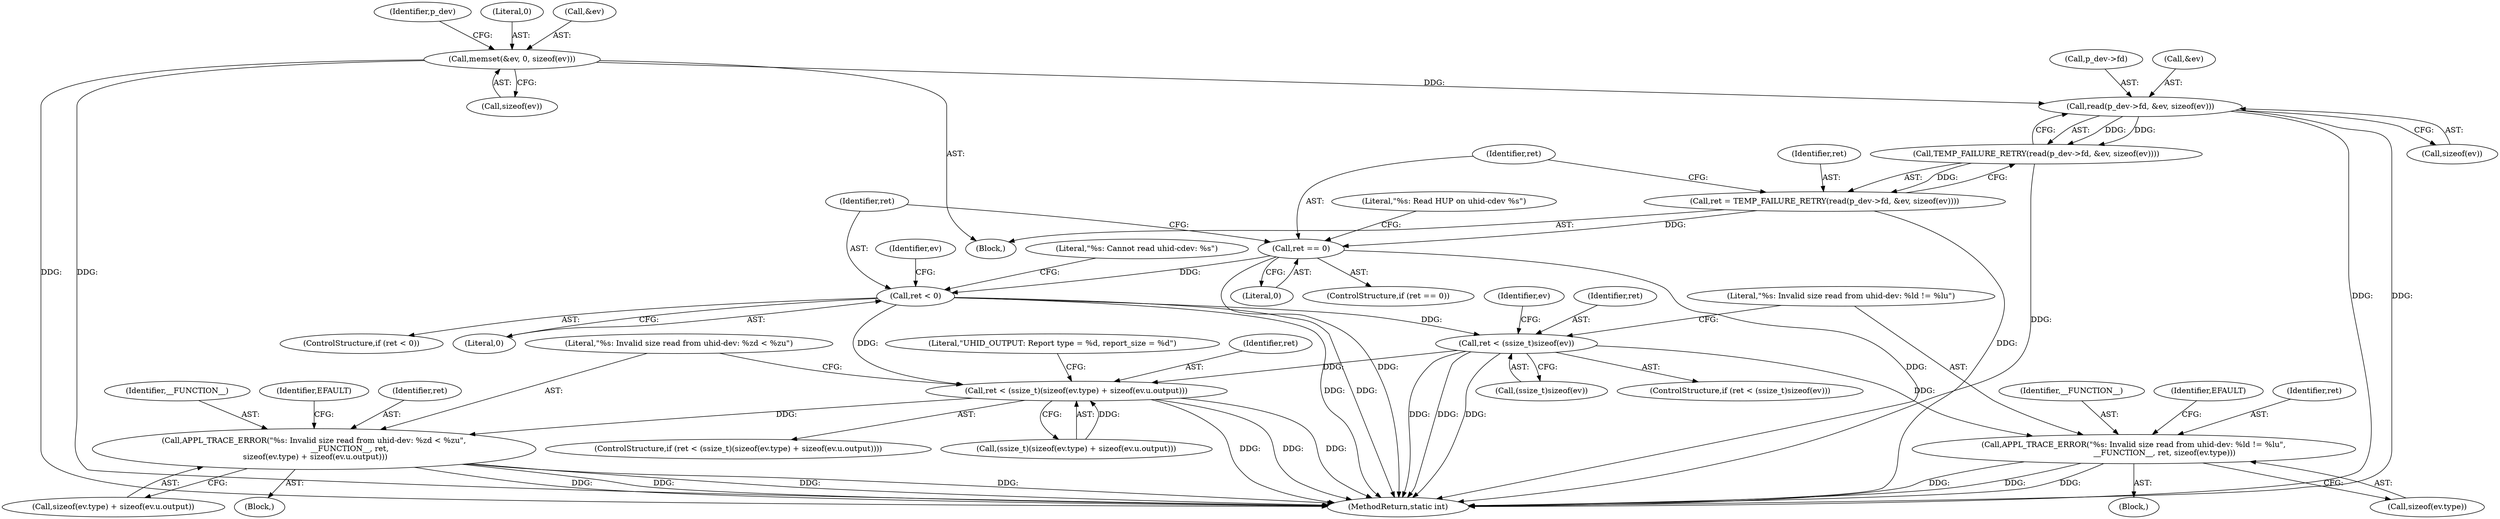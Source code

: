 digraph "0_Android_472271b153c5dc53c28beac55480a8d8434b2d5c_9@API" {
"1000121" [label="(Call,read(p_dev->fd, &ev, sizeof(ev)))"];
"1000105" [label="(Call,memset(&ev, 0, sizeof(ev)))"];
"1000120" [label="(Call,TEMP_FAILURE_RETRY(read(p_dev->fd, &ev, sizeof(ev))))"];
"1000118" [label="(Call,ret = TEMP_FAILURE_RETRY(read(p_dev->fd, &ev, sizeof(ev))))"];
"1000130" [label="(Call,ret == 0)"];
"1000144" [label="(Call,ret < 0)"];
"1000171" [label="(Call,ret < (ssize_t)sizeof(ev))"];
"1000178" [label="(Call,APPL_TRACE_ERROR(\"%s: Invalid size read from uhid-dev: %ld != %lu\",\n                         __FUNCTION__, ret, sizeof(ev.type)))"];
"1000227" [label="(Call,ret < (ssize_t)(sizeof(ev.type) + sizeof(ev.u.output)))"];
"1000243" [label="(Call,APPL_TRACE_ERROR(\"%s: Invalid size read from uhid-dev: %zd < %zu\",\n                             __FUNCTION__, ret,\n sizeof(ev.type) + sizeof(ev.u.output)))"];
"1000180" [label="(Identifier,__FUNCTION__)"];
"1000188" [label="(Identifier,EFAULT)"];
"1000127" [label="(Call,sizeof(ev))"];
"1000170" [label="(ControlStructure,if (ret < (ssize_t)sizeof(ev)))"];
"1000121" [label="(Call,read(p_dev->fd, &ev, sizeof(ev)))"];
"1000144" [label="(Call,ret < 0)"];
"1000129" [label="(ControlStructure,if (ret == 0))"];
"1000371" [label="(MethodReturn,static int)"];
"1000178" [label="(Call,APPL_TRACE_ERROR(\"%s: Invalid size read from uhid-dev: %ld != %lu\",\n                         __FUNCTION__, ret, sizeof(ev.type)))"];
"1000262" [label="(Literal,\"UHID_OUTPUT: Report type = %d, report_size = %d\")"];
"1000125" [label="(Call,&ev)"];
"1000109" [label="(Call,sizeof(ev))"];
"1000105" [label="(Call,memset(&ev, 0, sizeof(ev)))"];
"1000246" [label="(Identifier,ret)"];
"1000113" [label="(Identifier,p_dev)"];
"1000181" [label="(Identifier,ret)"];
"1000226" [label="(ControlStructure,if (ret < (ssize_t)(sizeof(ev.type) + sizeof(ev.u.output))))"];
"1000229" [label="(Call,(ssize_t)(sizeof(ev.type) + sizeof(ev.u.output)))"];
"1000102" [label="(Block,)"];
"1000228" [label="(Identifier,ret)"];
"1000119" [label="(Identifier,ret)"];
"1000149" [label="(Literal,\"%s: Cannot read uhid-cdev: %s\")"];
"1000118" [label="(Call,ret = TEMP_FAILURE_RETRY(read(p_dev->fd, &ev, sizeof(ev))))"];
"1000135" [label="(Literal,\"%s: Read HUP on uhid-cdev %s\")"];
"1000108" [label="(Literal,0)"];
"1000227" [label="(Call,ret < (ssize_t)(sizeof(ev.type) + sizeof(ev.u.output)))"];
"1000172" [label="(Identifier,ret)"];
"1000120" [label="(Call,TEMP_FAILURE_RETRY(read(p_dev->fd, &ev, sizeof(ev))))"];
"1000171" [label="(Call,ret < (ssize_t)sizeof(ev))"];
"1000247" [label="(Call,sizeof(ev.type) + sizeof(ev.u.output))"];
"1000161" [label="(Identifier,ev)"];
"1000143" [label="(ControlStructure,if (ret < 0))"];
"1000173" [label="(Call,(ssize_t)sizeof(ev))"];
"1000182" [label="(Call,sizeof(ev.type))"];
"1000242" [label="(Block,)"];
"1000122" [label="(Call,p_dev->fd)"];
"1000106" [label="(Call,&ev)"];
"1000243" [label="(Call,APPL_TRACE_ERROR(\"%s: Invalid size read from uhid-dev: %zd < %zu\",\n                             __FUNCTION__, ret,\n sizeof(ev.type) + sizeof(ev.u.output)))"];
"1000145" [label="(Identifier,ret)"];
"1000191" [label="(Identifier,ev)"];
"1000179" [label="(Literal,\"%s: Invalid size read from uhid-dev: %ld != %lu\")"];
"1000177" [label="(Block,)"];
"1000132" [label="(Literal,0)"];
"1000245" [label="(Identifier,__FUNCTION__)"];
"1000130" [label="(Call,ret == 0)"];
"1000146" [label="(Literal,0)"];
"1000260" [label="(Identifier,EFAULT)"];
"1000244" [label="(Literal,\"%s: Invalid size read from uhid-dev: %zd < %zu\")"];
"1000131" [label="(Identifier,ret)"];
"1000121" -> "1000120"  [label="AST: "];
"1000121" -> "1000127"  [label="CFG: "];
"1000122" -> "1000121"  [label="AST: "];
"1000125" -> "1000121"  [label="AST: "];
"1000127" -> "1000121"  [label="AST: "];
"1000120" -> "1000121"  [label="CFG: "];
"1000121" -> "1000371"  [label="DDG: "];
"1000121" -> "1000371"  [label="DDG: "];
"1000121" -> "1000120"  [label="DDG: "];
"1000121" -> "1000120"  [label="DDG: "];
"1000105" -> "1000121"  [label="DDG: "];
"1000105" -> "1000102"  [label="AST: "];
"1000105" -> "1000109"  [label="CFG: "];
"1000106" -> "1000105"  [label="AST: "];
"1000108" -> "1000105"  [label="AST: "];
"1000109" -> "1000105"  [label="AST: "];
"1000113" -> "1000105"  [label="CFG: "];
"1000105" -> "1000371"  [label="DDG: "];
"1000105" -> "1000371"  [label="DDG: "];
"1000120" -> "1000118"  [label="AST: "];
"1000118" -> "1000120"  [label="CFG: "];
"1000120" -> "1000371"  [label="DDG: "];
"1000120" -> "1000118"  [label="DDG: "];
"1000118" -> "1000102"  [label="AST: "];
"1000119" -> "1000118"  [label="AST: "];
"1000131" -> "1000118"  [label="CFG: "];
"1000118" -> "1000371"  [label="DDG: "];
"1000118" -> "1000130"  [label="DDG: "];
"1000130" -> "1000129"  [label="AST: "];
"1000130" -> "1000132"  [label="CFG: "];
"1000131" -> "1000130"  [label="AST: "];
"1000132" -> "1000130"  [label="AST: "];
"1000135" -> "1000130"  [label="CFG: "];
"1000145" -> "1000130"  [label="CFG: "];
"1000130" -> "1000371"  [label="DDG: "];
"1000130" -> "1000371"  [label="DDG: "];
"1000130" -> "1000144"  [label="DDG: "];
"1000144" -> "1000143"  [label="AST: "];
"1000144" -> "1000146"  [label="CFG: "];
"1000145" -> "1000144"  [label="AST: "];
"1000146" -> "1000144"  [label="AST: "];
"1000149" -> "1000144"  [label="CFG: "];
"1000161" -> "1000144"  [label="CFG: "];
"1000144" -> "1000371"  [label="DDG: "];
"1000144" -> "1000371"  [label="DDG: "];
"1000144" -> "1000171"  [label="DDG: "];
"1000144" -> "1000227"  [label="DDG: "];
"1000171" -> "1000170"  [label="AST: "];
"1000171" -> "1000173"  [label="CFG: "];
"1000172" -> "1000171"  [label="AST: "];
"1000173" -> "1000171"  [label="AST: "];
"1000179" -> "1000171"  [label="CFG: "];
"1000191" -> "1000171"  [label="CFG: "];
"1000171" -> "1000371"  [label="DDG: "];
"1000171" -> "1000371"  [label="DDG: "];
"1000171" -> "1000371"  [label="DDG: "];
"1000171" -> "1000178"  [label="DDG: "];
"1000171" -> "1000227"  [label="DDG: "];
"1000178" -> "1000177"  [label="AST: "];
"1000178" -> "1000182"  [label="CFG: "];
"1000179" -> "1000178"  [label="AST: "];
"1000180" -> "1000178"  [label="AST: "];
"1000181" -> "1000178"  [label="AST: "];
"1000182" -> "1000178"  [label="AST: "];
"1000188" -> "1000178"  [label="CFG: "];
"1000178" -> "1000371"  [label="DDG: "];
"1000178" -> "1000371"  [label="DDG: "];
"1000178" -> "1000371"  [label="DDG: "];
"1000227" -> "1000226"  [label="AST: "];
"1000227" -> "1000229"  [label="CFG: "];
"1000228" -> "1000227"  [label="AST: "];
"1000229" -> "1000227"  [label="AST: "];
"1000244" -> "1000227"  [label="CFG: "];
"1000262" -> "1000227"  [label="CFG: "];
"1000227" -> "1000371"  [label="DDG: "];
"1000227" -> "1000371"  [label="DDG: "];
"1000227" -> "1000371"  [label="DDG: "];
"1000229" -> "1000227"  [label="DDG: "];
"1000227" -> "1000243"  [label="DDG: "];
"1000243" -> "1000242"  [label="AST: "];
"1000243" -> "1000247"  [label="CFG: "];
"1000244" -> "1000243"  [label="AST: "];
"1000245" -> "1000243"  [label="AST: "];
"1000246" -> "1000243"  [label="AST: "];
"1000247" -> "1000243"  [label="AST: "];
"1000260" -> "1000243"  [label="CFG: "];
"1000243" -> "1000371"  [label="DDG: "];
"1000243" -> "1000371"  [label="DDG: "];
"1000243" -> "1000371"  [label="DDG: "];
"1000243" -> "1000371"  [label="DDG: "];
}
